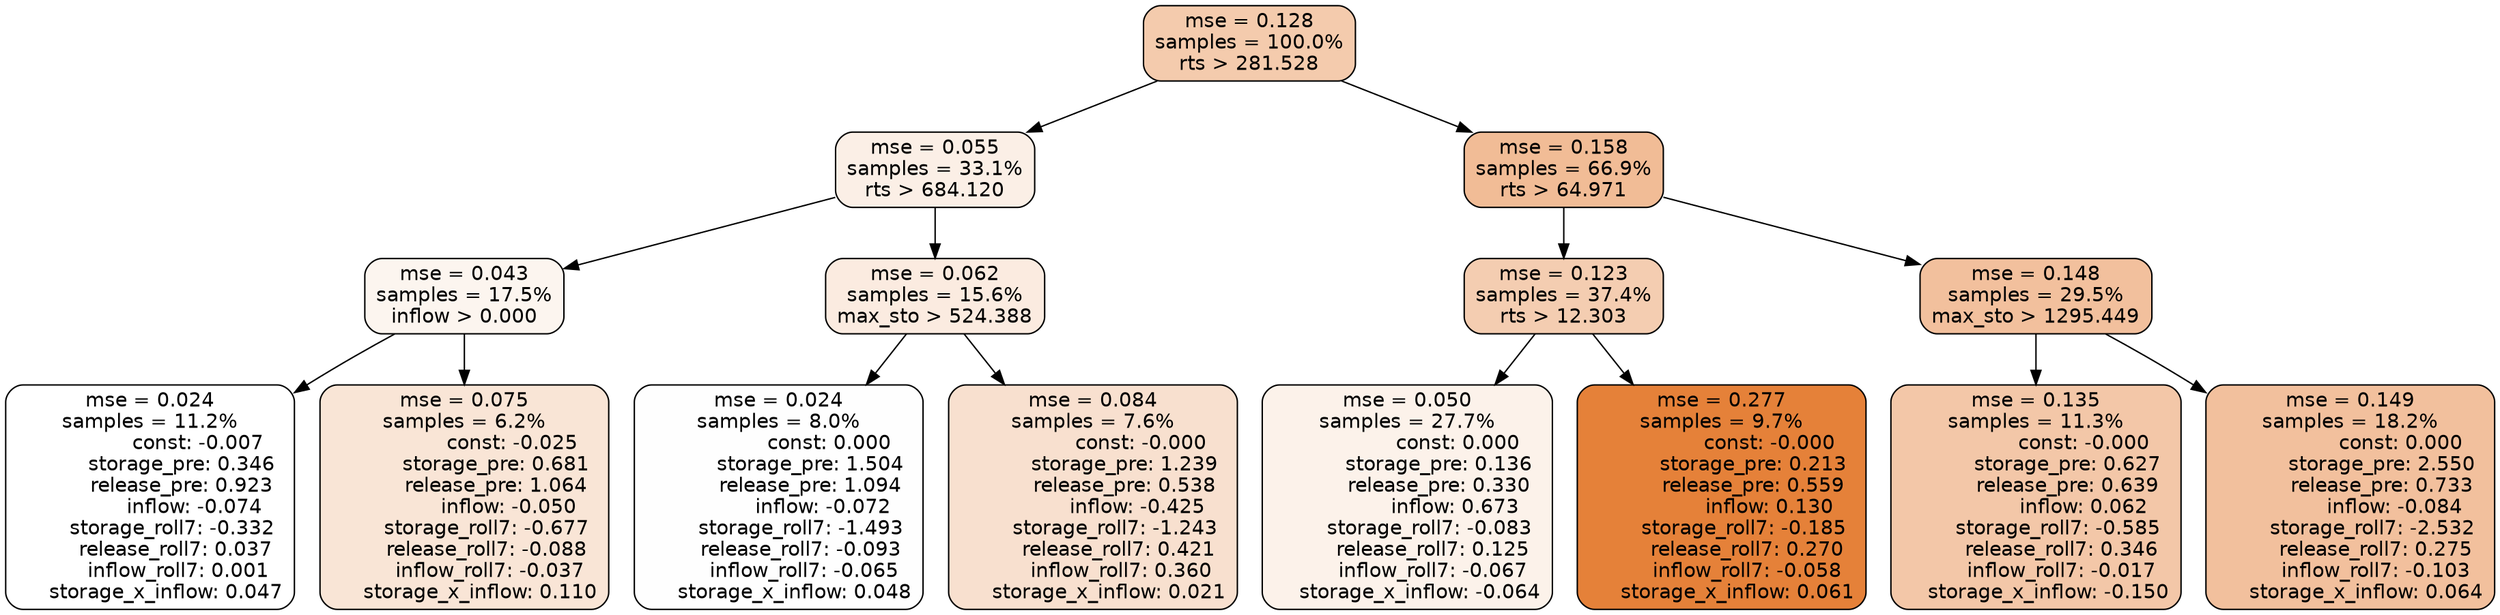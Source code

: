 digraph tree {
node [shape=rectangle, style="filled, rounded", color="black", fontname=helvetica] ;
edge [fontname=helvetica] ;
	"0" [label="mse = 0.128
samples = 100.0%
rts > 281.528", fillcolor="#f4cbad"]
	"8" [label="mse = 0.055
samples = 33.1%
rts > 684.120", fillcolor="#fbefe6"]
	"1" [label="mse = 0.158
samples = 66.9%
rts > 64.971", fillcolor="#f1bc96"]
	"12" [label="mse = 0.043
samples = 17.5%
inflow > 0.000", fillcolor="#fcf5ef"]
	"9" [label="mse = 0.062
samples = 15.6%
max_sto > 524.388", fillcolor="#fbebe0"]
	"2" [label="mse = 0.123
samples = 37.4%
rts > 12.303", fillcolor="#f4cdb1"]
	"5" [label="mse = 0.148
samples = 29.5%
max_sto > 1295.449", fillcolor="#f2c09d"]
	"13" [label="mse = 0.024
samples = 11.2%
               const: -0.007
          storage_pre: 0.346
          release_pre: 0.923
              inflow: -0.074
       storage_roll7: -0.332
        release_roll7: 0.037
         inflow_roll7: 0.001
     storage_x_inflow: 0.047", fillcolor="#ffffff"]
	"14" [label="mse = 0.075
samples = 6.2%
               const: -0.025
          storage_pre: 0.681
          release_pre: 1.064
              inflow: -0.050
       storage_roll7: -0.677
       release_roll7: -0.088
        inflow_roll7: -0.037
     storage_x_inflow: 0.110", fillcolor="#f9e5d6"]
	"10" [label="mse = 0.024
samples = 8.0%
                const: 0.000
          storage_pre: 1.504
          release_pre: 1.094
              inflow: -0.072
       storage_roll7: -1.493
       release_roll7: -0.093
        inflow_roll7: -0.065
     storage_x_inflow: 0.048", fillcolor="#fefefe"]
	"11" [label="mse = 0.084
samples = 7.6%
               const: -0.000
          storage_pre: 1.239
          release_pre: 0.538
              inflow: -0.425
       storage_roll7: -1.243
        release_roll7: 0.421
         inflow_roll7: 0.360
     storage_x_inflow: 0.021", fillcolor="#f8e0cf"]
	"3" [label="mse = 0.050
samples = 27.7%
                const: 0.000
          storage_pre: 0.136
          release_pre: 0.330
               inflow: 0.673
       storage_roll7: -0.083
        release_roll7: 0.125
        inflow_roll7: -0.067
    storage_x_inflow: -0.064", fillcolor="#fcf2ea"]
	"4" [label="mse = 0.277
samples = 9.7%
               const: -0.000
          storage_pre: 0.213
          release_pre: 0.559
               inflow: 0.130
       storage_roll7: -0.185
        release_roll7: 0.270
        inflow_roll7: -0.058
     storage_x_inflow: 0.061", fillcolor="#e58139"]
	"7" [label="mse = 0.135
samples = 11.3%
               const: -0.000
          storage_pre: 0.627
          release_pre: 0.639
               inflow: 0.062
       storage_roll7: -0.585
        release_roll7: 0.346
        inflow_roll7: -0.017
    storage_x_inflow: -0.150", fillcolor="#f3c7a8"]
	"6" [label="mse = 0.149
samples = 18.2%
                const: 0.000
          storage_pre: 2.550
          release_pre: 0.733
              inflow: -0.084
       storage_roll7: -2.532
        release_roll7: 0.275
        inflow_roll7: -0.103
     storage_x_inflow: 0.064", fillcolor="#f2c09d"]

	"0" -> "1"
	"0" -> "8"
	"8" -> "9"
	"8" -> "12"
	"1" -> "2"
	"1" -> "5"
	"12" -> "13"
	"12" -> "14"
	"9" -> "10"
	"9" -> "11"
	"2" -> "3"
	"2" -> "4"
	"5" -> "6"
	"5" -> "7"
}